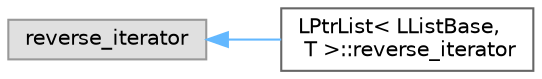 digraph "Graphical Class Hierarchy"
{
 // LATEX_PDF_SIZE
  bgcolor="transparent";
  edge [fontname=Helvetica,fontsize=10,labelfontname=Helvetica,labelfontsize=10];
  node [fontname=Helvetica,fontsize=10,shape=box,height=0.2,width=0.4];
  rankdir="LR";
  Node0 [id="Node000000",label="reverse_iterator",height=0.2,width=0.4,color="grey60", fillcolor="#E0E0E0", style="filled",tooltip=" "];
  Node0 -> Node1 [id="edge5272_Node000000_Node000001",dir="back",color="steelblue1",style="solid",tooltip=" "];
  Node1 [id="Node000001",label="LPtrList\< LListBase,\l T \>::reverse_iterator",height=0.2,width=0.4,color="grey40", fillcolor="white", style="filled",URL="$classFoam_1_1LPtrList_1_1reverse__iterator.html",tooltip=" "];
}
